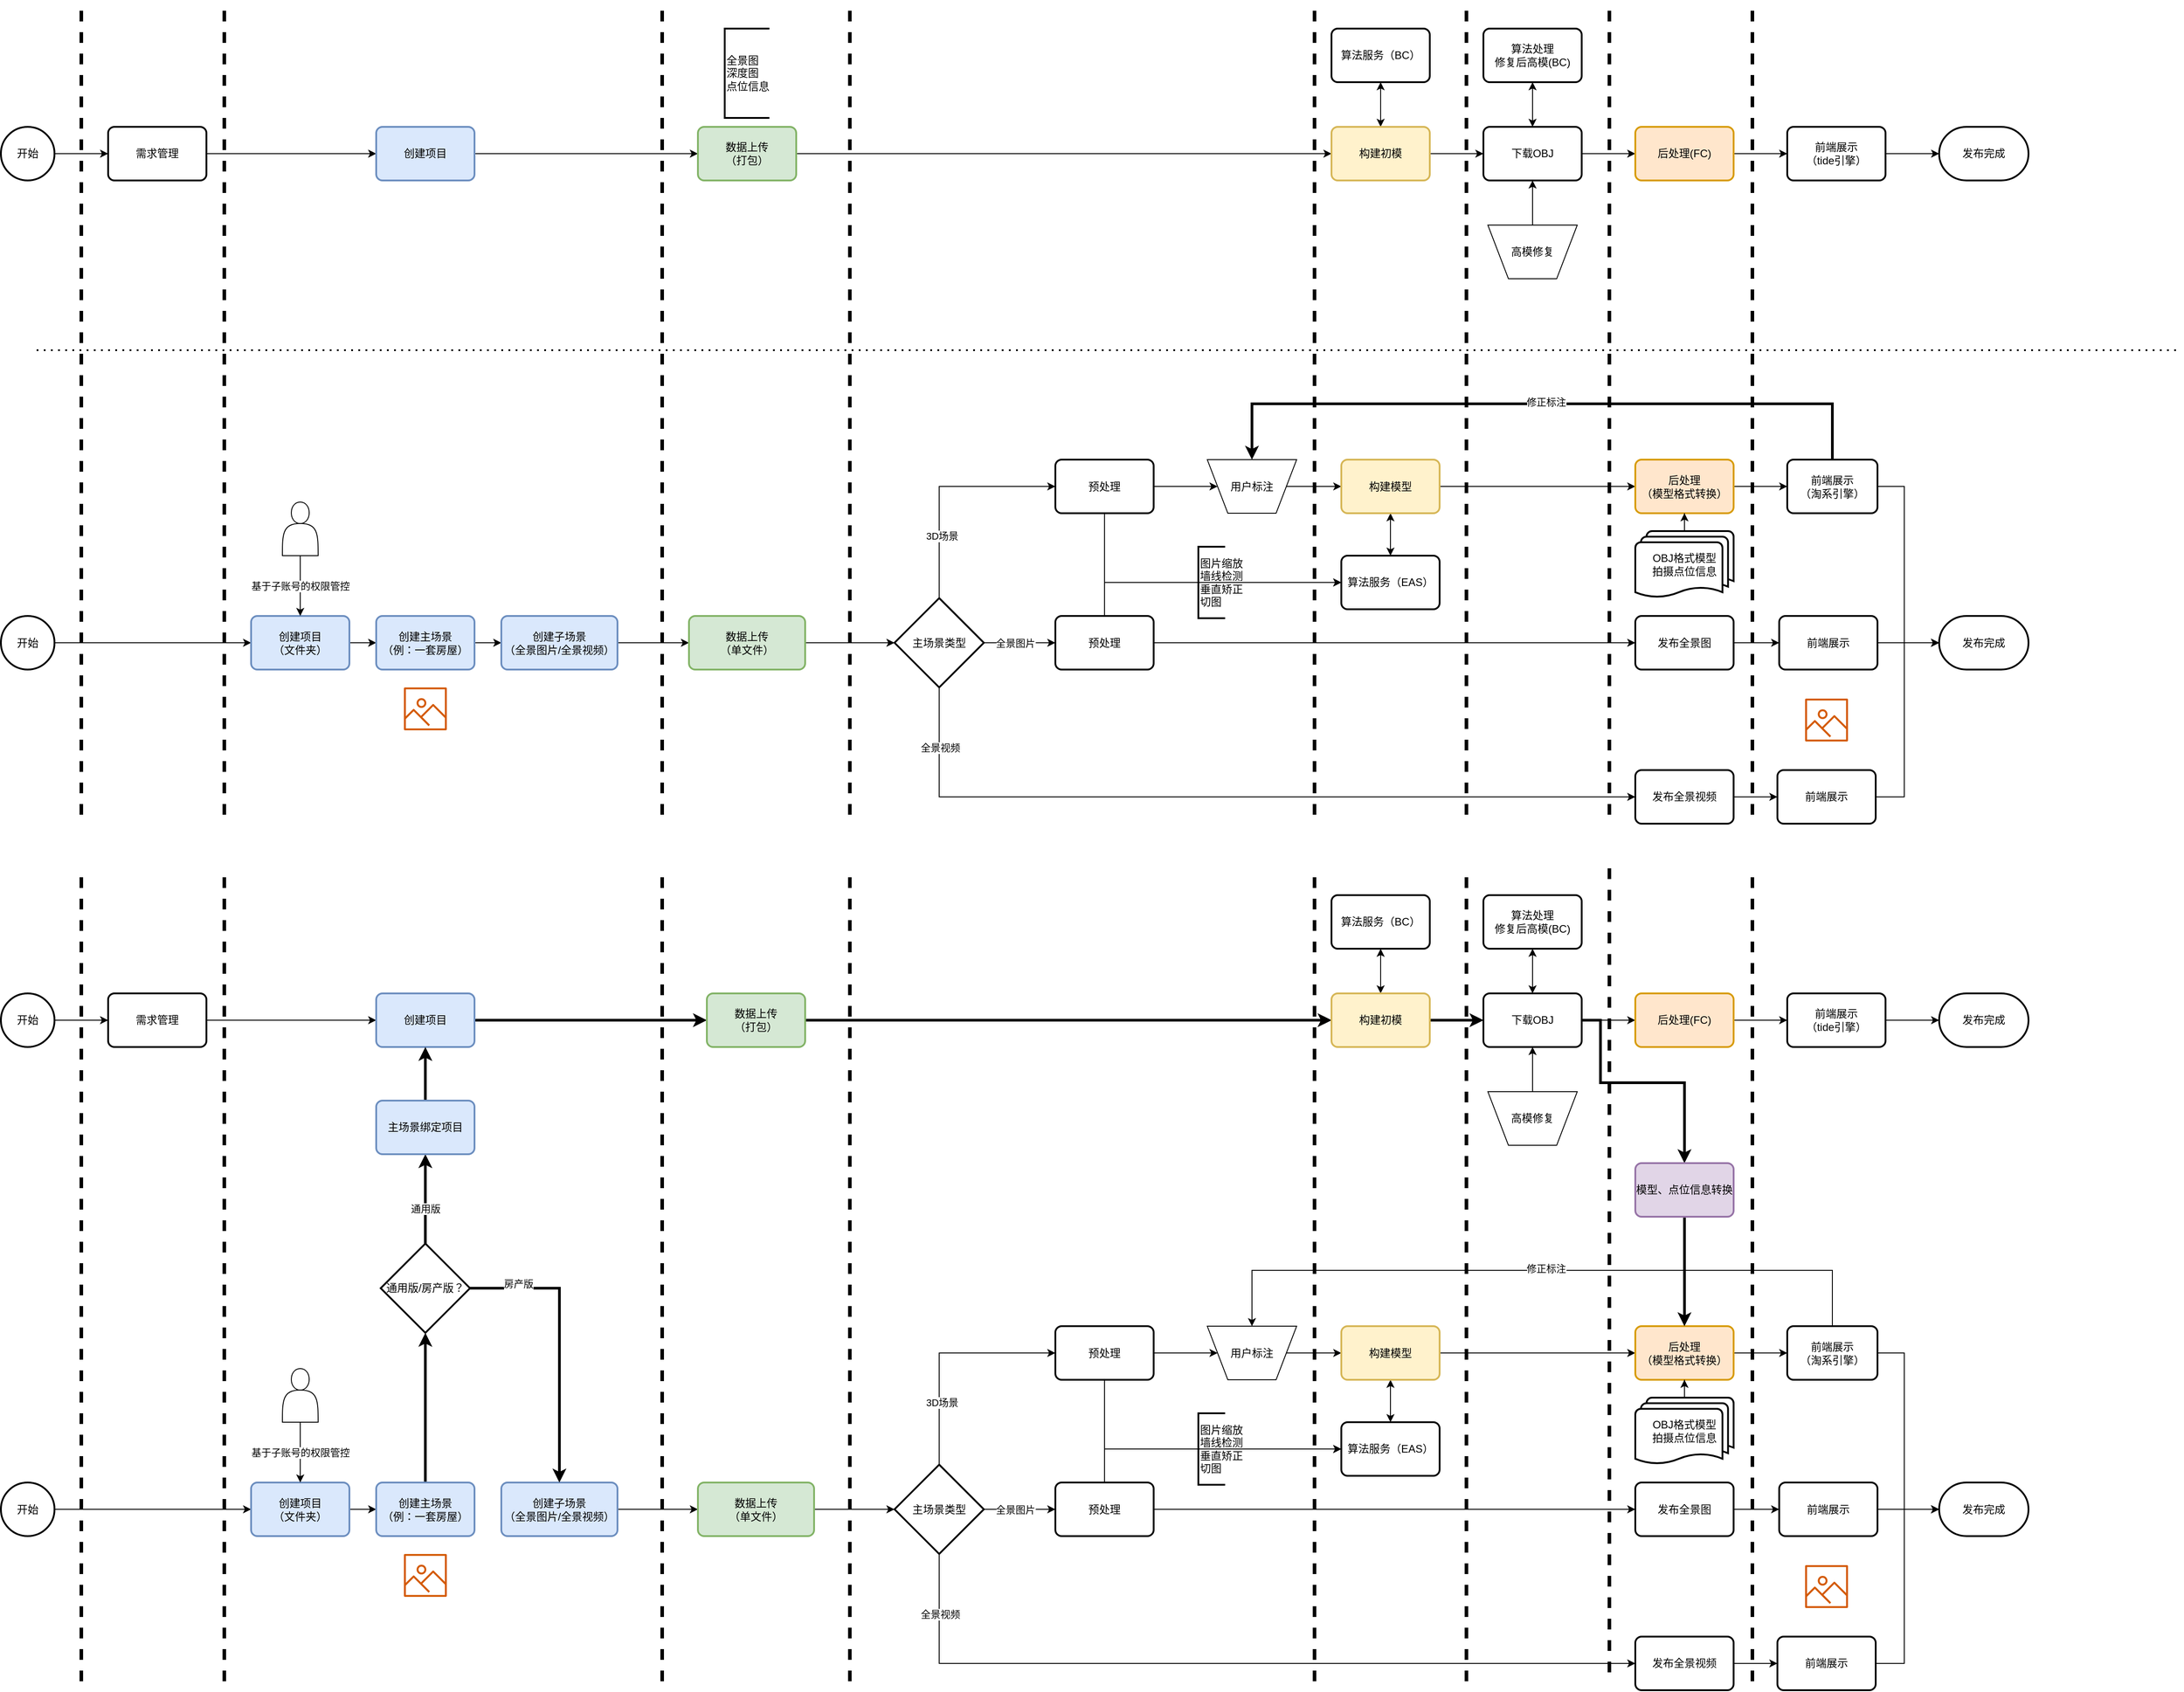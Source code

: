 <mxfile version="16.5.4" type="github">
  <diagram id="Wb4qn38auYq6YkYwxbqw" name="Page-1">
    <mxGraphModel dx="3258" dy="1365" grid="1" gridSize="10" guides="1" tooltips="1" connect="1" arrows="1" fold="1" page="1" pageScale="1" pageWidth="827" pageHeight="1169" math="0" shadow="0">
      <root>
        <mxCell id="0" />
        <mxCell id="1" parent="0" />
        <mxCell id="QFlZebAYQ8ZjHg4JV1y4-32" value="" style="edgeStyle=orthogonalEdgeStyle;rounded=0;orthogonalLoop=1;jettySize=auto;html=1;" edge="1" parent="1" source="QFlZebAYQ8ZjHg4JV1y4-7" target="QFlZebAYQ8ZjHg4JV1y4-8">
          <mxGeometry relative="1" as="geometry" />
        </mxCell>
        <mxCell id="QFlZebAYQ8ZjHg4JV1y4-7" value="开始" style="strokeWidth=2;html=1;shape=mxgraph.flowchart.start_2;whiteSpace=wrap;" vertex="1" parent="1">
          <mxGeometry x="-30" y="260" width="60" height="60" as="geometry" />
        </mxCell>
        <mxCell id="QFlZebAYQ8ZjHg4JV1y4-31" value="" style="edgeStyle=orthogonalEdgeStyle;rounded=0;orthogonalLoop=1;jettySize=auto;html=1;" edge="1" parent="1" source="QFlZebAYQ8ZjHg4JV1y4-8" target="QFlZebAYQ8ZjHg4JV1y4-10">
          <mxGeometry relative="1" as="geometry" />
        </mxCell>
        <mxCell id="QFlZebAYQ8ZjHg4JV1y4-8" value="需求管理" style="rounded=1;whiteSpace=wrap;html=1;absoluteArcSize=1;arcSize=14;strokeWidth=2;" vertex="1" parent="1">
          <mxGeometry x="90" y="260" width="110" height="60" as="geometry" />
        </mxCell>
        <mxCell id="QFlZebAYQ8ZjHg4JV1y4-30" value="" style="edgeStyle=orthogonalEdgeStyle;rounded=0;orthogonalLoop=1;jettySize=auto;html=1;" edge="1" parent="1" source="QFlZebAYQ8ZjHg4JV1y4-10" target="QFlZebAYQ8ZjHg4JV1y4-11">
          <mxGeometry relative="1" as="geometry" />
        </mxCell>
        <mxCell id="QFlZebAYQ8ZjHg4JV1y4-10" value="创建项目" style="rounded=1;whiteSpace=wrap;html=1;absoluteArcSize=1;arcSize=14;strokeWidth=2;fillColor=#dae8fc;strokeColor=#6c8ebf;" vertex="1" parent="1">
          <mxGeometry x="390" y="260" width="110" height="60" as="geometry" />
        </mxCell>
        <mxCell id="QFlZebAYQ8ZjHg4JV1y4-97" style="edgeStyle=orthogonalEdgeStyle;rounded=0;orthogonalLoop=1;jettySize=auto;html=1;exitX=1;exitY=0.5;exitDx=0;exitDy=0;entryX=0;entryY=0.5;entryDx=0;entryDy=0;endArrow=classic;endFill=1;" edge="1" parent="1" source="QFlZebAYQ8ZjHg4JV1y4-11" target="QFlZebAYQ8ZjHg4JV1y4-13">
          <mxGeometry relative="1" as="geometry" />
        </mxCell>
        <mxCell id="QFlZebAYQ8ZjHg4JV1y4-11" value="数据上传&lt;br&gt;（打包）" style="rounded=1;whiteSpace=wrap;html=1;absoluteArcSize=1;arcSize=14;strokeWidth=2;fillColor=#d5e8d4;strokeColor=#82b366;" vertex="1" parent="1">
          <mxGeometry x="750" y="260" width="110" height="60" as="geometry" />
        </mxCell>
        <mxCell id="QFlZebAYQ8ZjHg4JV1y4-26" style="edgeStyle=orthogonalEdgeStyle;rounded=0;orthogonalLoop=1;jettySize=auto;html=1;entryX=0;entryY=0.5;entryDx=0;entryDy=0;" edge="1" parent="1" target="QFlZebAYQ8ZjHg4JV1y4-15">
          <mxGeometry relative="1" as="geometry">
            <mxPoint x="1570" y="290" as="sourcePoint" />
            <Array as="points">
              <mxPoint x="1514" y="290" />
            </Array>
          </mxGeometry>
        </mxCell>
        <mxCell id="QFlZebAYQ8ZjHg4JV1y4-105" value="" style="edgeStyle=orthogonalEdgeStyle;rounded=0;orthogonalLoop=1;jettySize=auto;html=1;endArrow=classic;endFill=1;startArrow=classic;startFill=1;" edge="1" parent="1" source="QFlZebAYQ8ZjHg4JV1y4-13" target="QFlZebAYQ8ZjHg4JV1y4-102">
          <mxGeometry relative="1" as="geometry" />
        </mxCell>
        <mxCell id="QFlZebAYQ8ZjHg4JV1y4-13" value="构建初模" style="rounded=1;whiteSpace=wrap;html=1;absoluteArcSize=1;arcSize=14;strokeWidth=2;fillColor=#fff2cc;strokeColor=#d6b656;" vertex="1" parent="1">
          <mxGeometry x="1459" y="260" width="110" height="60" as="geometry" />
        </mxCell>
        <mxCell id="QFlZebAYQ8ZjHg4JV1y4-28" value="" style="edgeStyle=orthogonalEdgeStyle;rounded=0;orthogonalLoop=1;jettySize=auto;html=1;entryX=0;entryY=0.5;entryDx=0;entryDy=0;" edge="1" parent="1" source="QFlZebAYQ8ZjHg4JV1y4-15" target="QFlZebAYQ8ZjHg4JV1y4-17">
          <mxGeometry relative="1" as="geometry" />
        </mxCell>
        <mxCell id="QFlZebAYQ8ZjHg4JV1y4-110" value="" style="edgeStyle=orthogonalEdgeStyle;rounded=0;orthogonalLoop=1;jettySize=auto;html=1;startArrow=classic;startFill=1;endArrow=classic;endFill=1;" edge="1" parent="1" source="QFlZebAYQ8ZjHg4JV1y4-15" target="QFlZebAYQ8ZjHg4JV1y4-16">
          <mxGeometry relative="1" as="geometry" />
        </mxCell>
        <mxCell id="QFlZebAYQ8ZjHg4JV1y4-15" value="下载OBJ" style="rounded=1;whiteSpace=wrap;html=1;absoluteArcSize=1;arcSize=14;strokeWidth=2;" vertex="1" parent="1">
          <mxGeometry x="1629" y="260" width="110" height="60" as="geometry" />
        </mxCell>
        <mxCell id="QFlZebAYQ8ZjHg4JV1y4-16" value="算法处理&lt;br&gt;修复后高模(BC)" style="rounded=1;whiteSpace=wrap;html=1;absoluteArcSize=1;arcSize=14;strokeWidth=2;" vertex="1" parent="1">
          <mxGeometry x="1629" y="150" width="110" height="60" as="geometry" />
        </mxCell>
        <mxCell id="QFlZebAYQ8ZjHg4JV1y4-20" value="" style="edgeStyle=orthogonalEdgeStyle;rounded=0;orthogonalLoop=1;jettySize=auto;html=1;" edge="1" parent="1" source="QFlZebAYQ8ZjHg4JV1y4-17" target="QFlZebAYQ8ZjHg4JV1y4-19">
          <mxGeometry relative="1" as="geometry" />
        </mxCell>
        <mxCell id="QFlZebAYQ8ZjHg4JV1y4-17" value="后处理(FC)" style="rounded=1;whiteSpace=wrap;html=1;absoluteArcSize=1;arcSize=14;strokeWidth=2;fillColor=#ffe6cc;strokeColor=#d79b00;" vertex="1" parent="1">
          <mxGeometry x="1799" y="260" width="110" height="60" as="geometry" />
        </mxCell>
        <mxCell id="QFlZebAYQ8ZjHg4JV1y4-39" value="" style="edgeStyle=orthogonalEdgeStyle;rounded=0;orthogonalLoop=1;jettySize=auto;html=1;" edge="1" parent="1" source="QFlZebAYQ8ZjHg4JV1y4-19" target="QFlZebAYQ8ZjHg4JV1y4-38">
          <mxGeometry relative="1" as="geometry" />
        </mxCell>
        <mxCell id="QFlZebAYQ8ZjHg4JV1y4-19" value="前端展示&lt;br&gt;（tide引擎）" style="rounded=1;whiteSpace=wrap;html=1;absoluteArcSize=1;arcSize=14;strokeWidth=2;" vertex="1" parent="1">
          <mxGeometry x="1969" y="260" width="110" height="60" as="geometry" />
        </mxCell>
        <mxCell id="QFlZebAYQ8ZjHg4JV1y4-38" value="发布完成" style="strokeWidth=2;html=1;shape=mxgraph.flowchart.terminator;whiteSpace=wrap;" vertex="1" parent="1">
          <mxGeometry x="2139" y="260" width="100" height="60" as="geometry" />
        </mxCell>
        <mxCell id="QFlZebAYQ8ZjHg4JV1y4-45" style="edgeStyle=orthogonalEdgeStyle;rounded=0;orthogonalLoop=1;jettySize=auto;html=1;entryX=0;entryY=0.5;entryDx=0;entryDy=0;" edge="1" parent="1" source="QFlZebAYQ8ZjHg4JV1y4-40" target="QFlZebAYQ8ZjHg4JV1y4-44">
          <mxGeometry relative="1" as="geometry" />
        </mxCell>
        <mxCell id="QFlZebAYQ8ZjHg4JV1y4-40" value="开始" style="strokeWidth=2;html=1;shape=mxgraph.flowchart.start_2;whiteSpace=wrap;" vertex="1" parent="1">
          <mxGeometry x="-30" y="807.5" width="60" height="60" as="geometry" />
        </mxCell>
        <mxCell id="QFlZebAYQ8ZjHg4JV1y4-52" value="" style="edgeStyle=orthogonalEdgeStyle;rounded=0;orthogonalLoop=1;jettySize=auto;html=1;" edge="1" parent="1" source="QFlZebAYQ8ZjHg4JV1y4-44" target="QFlZebAYQ8ZjHg4JV1y4-46">
          <mxGeometry relative="1" as="geometry" />
        </mxCell>
        <mxCell id="QFlZebAYQ8ZjHg4JV1y4-44" value="创建项目&lt;br&gt;（文件夹）" style="rounded=1;whiteSpace=wrap;html=1;absoluteArcSize=1;arcSize=14;strokeWidth=2;fillColor=#dae8fc;strokeColor=#6c8ebf;" vertex="1" parent="1">
          <mxGeometry x="250" y="807.5" width="110" height="60" as="geometry" />
        </mxCell>
        <mxCell id="QFlZebAYQ8ZjHg4JV1y4-80" value="" style="edgeStyle=orthogonalEdgeStyle;rounded=0;orthogonalLoop=1;jettySize=auto;html=1;endArrow=classic;endFill=1;" edge="1" parent="1" source="QFlZebAYQ8ZjHg4JV1y4-46" target="QFlZebAYQ8ZjHg4JV1y4-47">
          <mxGeometry relative="1" as="geometry" />
        </mxCell>
        <UserObject label="创建主场景&lt;br&gt;（例：一套房屋）" id="QFlZebAYQ8ZjHg4JV1y4-46">
          <mxCell style="rounded=1;whiteSpace=wrap;html=1;absoluteArcSize=1;arcSize=14;strokeWidth=2;fillColor=#dae8fc;strokeColor=#6c8ebf;" vertex="1" parent="1">
            <mxGeometry x="390" y="807.5" width="110" height="60" as="geometry" />
          </mxCell>
        </UserObject>
        <mxCell id="QFlZebAYQ8ZjHg4JV1y4-50" value="" style="edgeStyle=orthogonalEdgeStyle;rounded=0;orthogonalLoop=1;jettySize=auto;html=1;entryX=0;entryY=0.5;entryDx=0;entryDy=0;" edge="1" parent="1" source="QFlZebAYQ8ZjHg4JV1y4-47" target="QFlZebAYQ8ZjHg4JV1y4-130">
          <mxGeometry relative="1" as="geometry">
            <mxPoint x="970" y="838" as="targetPoint" />
          </mxGeometry>
        </mxCell>
        <mxCell id="QFlZebAYQ8ZjHg4JV1y4-47" value="创建子场景&lt;br&gt;（全景图片/全景视频）" style="rounded=1;whiteSpace=wrap;html=1;absoluteArcSize=1;arcSize=14;strokeWidth=2;fillColor=#dae8fc;strokeColor=#6c8ebf;" vertex="1" parent="1">
          <mxGeometry x="530" y="807.5" width="130" height="60" as="geometry" />
        </mxCell>
        <mxCell id="QFlZebAYQ8ZjHg4JV1y4-115" value="" style="edgeStyle=orthogonalEdgeStyle;rounded=0;orthogonalLoop=1;jettySize=auto;html=1;startArrow=none;startFill=0;endArrow=classic;endFill=1;" edge="1" parent="1" source="QFlZebAYQ8ZjHg4JV1y4-53" target="QFlZebAYQ8ZjHg4JV1y4-59">
          <mxGeometry relative="1" as="geometry" />
        </mxCell>
        <mxCell id="QFlZebAYQ8ZjHg4JV1y4-118" style="edgeStyle=orthogonalEdgeStyle;rounded=0;orthogonalLoop=1;jettySize=auto;html=1;entryX=0;entryY=0.5;entryDx=0;entryDy=0;startArrow=none;startFill=0;endArrow=classic;endFill=1;exitX=0.5;exitY=1;exitDx=0;exitDy=0;" edge="1" parent="1" source="QFlZebAYQ8ZjHg4JV1y4-53" target="QFlZebAYQ8ZjHg4JV1y4-106">
          <mxGeometry relative="1" as="geometry" />
        </mxCell>
        <mxCell id="QFlZebAYQ8ZjHg4JV1y4-53" value="预处理" style="rounded=1;whiteSpace=wrap;html=1;absoluteArcSize=1;arcSize=14;strokeWidth=2;" vertex="1" parent="1">
          <mxGeometry x="1150" y="632.5" width="110" height="60" as="geometry" />
        </mxCell>
        <mxCell id="QFlZebAYQ8ZjHg4JV1y4-55" value="图片缩放&lt;br&gt;墙线检测&lt;br&gt;垂直矫正&lt;br&gt;切图&lt;br&gt;" style="strokeWidth=2;html=1;shape=mxgraph.flowchart.annotation_1;align=left;pointerEvents=1;" vertex="1" parent="1">
          <mxGeometry x="1310" y="730" width="30" height="80" as="geometry" />
        </mxCell>
        <mxCell id="QFlZebAYQ8ZjHg4JV1y4-63" value="" style="edgeStyle=orthogonalEdgeStyle;rounded=0;orthogonalLoop=1;jettySize=auto;html=1;endArrow=classic;endFill=1;" edge="1" parent="1" source="QFlZebAYQ8ZjHg4JV1y4-59" target="QFlZebAYQ8ZjHg4JV1y4-62">
          <mxGeometry relative="1" as="geometry" />
        </mxCell>
        <mxCell id="QFlZebAYQ8ZjHg4JV1y4-59" value="用户标注" style="verticalLabelPosition=middle;verticalAlign=middle;html=1;shape=trapezoid;perimeter=trapezoidPerimeter;whiteSpace=wrap;size=0.23;arcSize=10;flipV=1;labelPosition=center;align=center;" vertex="1" parent="1">
          <mxGeometry x="1320" y="632.5" width="100" height="60" as="geometry" />
        </mxCell>
        <mxCell id="QFlZebAYQ8ZjHg4JV1y4-68" value="" style="edgeStyle=orthogonalEdgeStyle;rounded=0;orthogonalLoop=1;jettySize=auto;html=1;endArrow=classic;endFill=1;" edge="1" parent="1" source="QFlZebAYQ8ZjHg4JV1y4-62" target="QFlZebAYQ8ZjHg4JV1y4-67">
          <mxGeometry relative="1" as="geometry" />
        </mxCell>
        <mxCell id="QFlZebAYQ8ZjHg4JV1y4-107" value="" style="edgeStyle=orthogonalEdgeStyle;rounded=0;orthogonalLoop=1;jettySize=auto;html=1;startArrow=classic;startFill=1;endArrow=classic;endFill=1;entryX=0.5;entryY=0;entryDx=0;entryDy=0;exitX=0.5;exitY=1;exitDx=0;exitDy=0;" edge="1" parent="1" source="QFlZebAYQ8ZjHg4JV1y4-62" target="QFlZebAYQ8ZjHg4JV1y4-106">
          <mxGeometry relative="1" as="geometry">
            <Array as="points" />
          </mxGeometry>
        </mxCell>
        <mxCell id="QFlZebAYQ8ZjHg4JV1y4-62" value="构建模型" style="rounded=1;whiteSpace=wrap;html=1;absoluteArcSize=1;arcSize=14;strokeWidth=2;fillColor=#fff2cc;strokeColor=#d6b656;" vertex="1" parent="1">
          <mxGeometry x="1470" y="632.5" width="110" height="60" as="geometry" />
        </mxCell>
        <mxCell id="QFlZebAYQ8ZjHg4JV1y4-71" value="" style="edgeStyle=orthogonalEdgeStyle;rounded=0;orthogonalLoop=1;jettySize=auto;html=1;endArrow=classic;endFill=1;" edge="1" parent="1" source="QFlZebAYQ8ZjHg4JV1y4-67" target="QFlZebAYQ8ZjHg4JV1y4-70">
          <mxGeometry relative="1" as="geometry" />
        </mxCell>
        <mxCell id="QFlZebAYQ8ZjHg4JV1y4-67" value="后处理&lt;br&gt;（模型格式转换）" style="rounded=1;whiteSpace=wrap;html=1;absoluteArcSize=1;arcSize=14;strokeWidth=2;fillColor=#ffe6cc;strokeColor=#d79b00;" vertex="1" parent="1">
          <mxGeometry x="1799" y="632.5" width="110" height="60" as="geometry" />
        </mxCell>
        <mxCell id="QFlZebAYQ8ZjHg4JV1y4-69" value="发布完成" style="strokeWidth=2;html=1;shape=mxgraph.flowchart.terminator;whiteSpace=wrap;" vertex="1" parent="1">
          <mxGeometry x="2139" y="807.5" width="100" height="60" as="geometry" />
        </mxCell>
        <mxCell id="QFlZebAYQ8ZjHg4JV1y4-72" value="" style="edgeStyle=orthogonalEdgeStyle;rounded=0;orthogonalLoop=1;jettySize=auto;html=1;endArrow=classic;endFill=1;entryX=0;entryY=0.5;entryDx=0;entryDy=0;entryPerimeter=0;" edge="1" parent="1" source="QFlZebAYQ8ZjHg4JV1y4-70" target="QFlZebAYQ8ZjHg4JV1y4-69">
          <mxGeometry relative="1" as="geometry">
            <Array as="points">
              <mxPoint x="2100" y="663" />
              <mxPoint x="2100" y="838" />
            </Array>
          </mxGeometry>
        </mxCell>
        <mxCell id="QFlZebAYQ8ZjHg4JV1y4-144" style="edgeStyle=orthogonalEdgeStyle;rounded=0;orthogonalLoop=1;jettySize=auto;html=1;exitX=0.5;exitY=0;exitDx=0;exitDy=0;entryX=0.5;entryY=0;entryDx=0;entryDy=0;startArrow=none;startFill=0;endArrow=classic;endFill=1;strokeWidth=3;" edge="1" parent="1" source="QFlZebAYQ8ZjHg4JV1y4-70" target="QFlZebAYQ8ZjHg4JV1y4-59">
          <mxGeometry relative="1" as="geometry">
            <Array as="points">
              <mxPoint x="2020" y="570" />
              <mxPoint x="1370" y="570" />
            </Array>
          </mxGeometry>
        </mxCell>
        <mxCell id="QFlZebAYQ8ZjHg4JV1y4-145" value="修正标注" style="edgeLabel;html=1;align=center;verticalAlign=middle;resizable=0;points=[];" vertex="1" connectable="0" parent="QFlZebAYQ8ZjHg4JV1y4-144">
          <mxGeometry x="-0.01" y="-2" relative="1" as="geometry">
            <mxPoint as="offset" />
          </mxGeometry>
        </mxCell>
        <mxCell id="QFlZebAYQ8ZjHg4JV1y4-70" value="前端展示&lt;br&gt;（淘系引擎）" style="rounded=1;whiteSpace=wrap;html=1;absoluteArcSize=1;arcSize=14;strokeWidth=2;" vertex="1" parent="1">
          <mxGeometry x="1969" y="632.5" width="101" height="60" as="geometry" />
        </mxCell>
        <mxCell id="QFlZebAYQ8ZjHg4JV1y4-83" value="3D场景" style="edgeStyle=orthogonalEdgeStyle;rounded=0;orthogonalLoop=1;jettySize=auto;html=1;exitX=0.5;exitY=0;exitDx=0;exitDy=0;exitPerimeter=0;endArrow=classic;endFill=1;entryX=0;entryY=0.5;entryDx=0;entryDy=0;" edge="1" parent="1" source="QFlZebAYQ8ZjHg4JV1y4-81" target="QFlZebAYQ8ZjHg4JV1y4-53">
          <mxGeometry x="-0.454" y="-3" relative="1" as="geometry">
            <mxPoint x="1140" y="640" as="targetPoint" />
            <Array as="points">
              <mxPoint x="1020" y="663" />
            </Array>
            <mxPoint as="offset" />
          </mxGeometry>
        </mxCell>
        <mxCell id="QFlZebAYQ8ZjHg4JV1y4-88" value="" style="edgeStyle=orthogonalEdgeStyle;rounded=0;orthogonalLoop=1;jettySize=auto;html=1;endArrow=classic;endFill=1;exitX=1;exitY=0.5;exitDx=0;exitDy=0;exitPerimeter=0;entryX=0;entryY=0.5;entryDx=0;entryDy=0;" edge="1" parent="1" source="QFlZebAYQ8ZjHg4JV1y4-81" target="QFlZebAYQ8ZjHg4JV1y4-116">
          <mxGeometry relative="1" as="geometry">
            <mxPoint x="1020" y="910" as="targetPoint" />
            <Array as="points">
              <mxPoint x="1135" y="838" />
              <mxPoint x="1135" y="838" />
            </Array>
          </mxGeometry>
        </mxCell>
        <mxCell id="QFlZebAYQ8ZjHg4JV1y4-92" value="全景图片" style="edgeLabel;html=1;align=center;verticalAlign=middle;resizable=0;points=[];" vertex="1" connectable="0" parent="QFlZebAYQ8ZjHg4JV1y4-88">
          <mxGeometry x="-0.126" relative="1" as="geometry">
            <mxPoint as="offset" />
          </mxGeometry>
        </mxCell>
        <mxCell id="QFlZebAYQ8ZjHg4JV1y4-122" style="edgeStyle=orthogonalEdgeStyle;rounded=0;orthogonalLoop=1;jettySize=auto;html=1;exitX=0.5;exitY=1;exitDx=0;exitDy=0;exitPerimeter=0;entryX=0;entryY=0.5;entryDx=0;entryDy=0;startArrow=none;startFill=0;endArrow=classic;endFill=1;" edge="1" parent="1" source="QFlZebAYQ8ZjHg4JV1y4-81" target="QFlZebAYQ8ZjHg4JV1y4-121">
          <mxGeometry relative="1" as="geometry" />
        </mxCell>
        <mxCell id="QFlZebAYQ8ZjHg4JV1y4-141" value="全景视频" style="edgeLabel;html=1;align=center;verticalAlign=middle;resizable=0;points=[];" vertex="1" connectable="0" parent="QFlZebAYQ8ZjHg4JV1y4-122">
          <mxGeometry x="-0.85" y="1" relative="1" as="geometry">
            <mxPoint as="offset" />
          </mxGeometry>
        </mxCell>
        <mxCell id="QFlZebAYQ8ZjHg4JV1y4-81" value="主场景类型" style="strokeWidth=2;html=1;shape=mxgraph.flowchart.decision;whiteSpace=wrap;" vertex="1" parent="1">
          <mxGeometry x="970" y="787.5" width="100" height="100" as="geometry" />
        </mxCell>
        <mxCell id="QFlZebAYQ8ZjHg4JV1y4-98" value="" style="edgeStyle=orthogonalEdgeStyle;rounded=0;orthogonalLoop=1;jettySize=auto;html=1;endArrow=classic;endFill=1;" edge="1" parent="1" source="QFlZebAYQ8ZjHg4JV1y4-85" target="QFlZebAYQ8ZjHg4JV1y4-67">
          <mxGeometry relative="1" as="geometry" />
        </mxCell>
        <mxCell id="QFlZebAYQ8ZjHg4JV1y4-85" value="OBJ格式模型&lt;br&gt;拍摄点位信息" style="strokeWidth=2;html=1;shape=mxgraph.flowchart.multi-document;whiteSpace=wrap;" vertex="1" parent="1">
          <mxGeometry x="1799" y="712.5" width="110" height="75" as="geometry" />
        </mxCell>
        <mxCell id="QFlZebAYQ8ZjHg4JV1y4-99" value="" style="edgeStyle=orthogonalEdgeStyle;rounded=0;orthogonalLoop=1;jettySize=auto;html=1;endArrow=classic;endFill=1;" edge="1" parent="1" source="QFlZebAYQ8ZjHg4JV1y4-86" target="QFlZebAYQ8ZjHg4JV1y4-93">
          <mxGeometry relative="1" as="geometry" />
        </mxCell>
        <mxCell id="QFlZebAYQ8ZjHg4JV1y4-86" value="发布全景图" style="rounded=1;whiteSpace=wrap;html=1;absoluteArcSize=1;arcSize=14;strokeWidth=2;" vertex="1" parent="1">
          <mxGeometry x="1799" y="807.5" width="110" height="60" as="geometry" />
        </mxCell>
        <mxCell id="QFlZebAYQ8ZjHg4JV1y4-94" style="edgeStyle=orthogonalEdgeStyle;rounded=0;orthogonalLoop=1;jettySize=auto;html=1;exitX=1;exitY=0.5;exitDx=0;exitDy=0;endArrow=classic;endFill=1;entryX=0;entryY=0.5;entryDx=0;entryDy=0;entryPerimeter=0;" edge="1" parent="1" source="QFlZebAYQ8ZjHg4JV1y4-93" target="QFlZebAYQ8ZjHg4JV1y4-69">
          <mxGeometry relative="1" as="geometry">
            <mxPoint x="2130" y="757.5" as="targetPoint" />
            <Array as="points">
              <mxPoint x="2120" y="838" />
              <mxPoint x="2120" y="838" />
            </Array>
          </mxGeometry>
        </mxCell>
        <mxCell id="QFlZebAYQ8ZjHg4JV1y4-93" value="前端展示" style="rounded=1;whiteSpace=wrap;html=1;absoluteArcSize=1;arcSize=14;strokeWidth=2;" vertex="1" parent="1">
          <mxGeometry x="1960" y="807.5" width="110" height="60" as="geometry" />
        </mxCell>
        <mxCell id="QFlZebAYQ8ZjHg4JV1y4-100" value="" style="endArrow=none;dashed=1;html=1;dashPattern=1 3;strokeWidth=2;rounded=0;fontStyle=1" edge="1" parent="1">
          <mxGeometry width="50" height="50" relative="1" as="geometry">
            <mxPoint x="10" y="510" as="sourcePoint" />
            <mxPoint x="2410" y="510" as="targetPoint" />
          </mxGeometry>
        </mxCell>
        <mxCell id="QFlZebAYQ8ZjHg4JV1y4-102" value="算法服务（BC）" style="rounded=1;whiteSpace=wrap;html=1;absoluteArcSize=1;arcSize=14;strokeWidth=2;" vertex="1" parent="1">
          <mxGeometry x="1459" y="150" width="110" height="60" as="geometry" />
        </mxCell>
        <mxCell id="QFlZebAYQ8ZjHg4JV1y4-106" value="算法服务（EAS）" style="rounded=1;whiteSpace=wrap;html=1;absoluteArcSize=1;arcSize=14;strokeWidth=2;" vertex="1" parent="1">
          <mxGeometry x="1470" y="740" width="110" height="60" as="geometry" />
        </mxCell>
        <mxCell id="QFlZebAYQ8ZjHg4JV1y4-111" value="" style="edgeStyle=orthogonalEdgeStyle;rounded=0;orthogonalLoop=1;jettySize=auto;html=1;startArrow=none;startFill=0;endArrow=classic;endFill=1;" edge="1" parent="1" source="QFlZebAYQ8ZjHg4JV1y4-109" target="QFlZebAYQ8ZjHg4JV1y4-15">
          <mxGeometry relative="1" as="geometry" />
        </mxCell>
        <mxCell id="QFlZebAYQ8ZjHg4JV1y4-109" value="&lt;span&gt;高模修复&lt;/span&gt;" style="verticalLabelPosition=middle;verticalAlign=middle;html=1;shape=trapezoid;perimeter=trapezoidPerimeter;whiteSpace=wrap;size=0.23;arcSize=10;flipV=1;labelPosition=center;align=center;" vertex="1" parent="1">
          <mxGeometry x="1634" y="370" width="100" height="60" as="geometry" />
        </mxCell>
        <mxCell id="QFlZebAYQ8ZjHg4JV1y4-117" value="" style="edgeStyle=orthogonalEdgeStyle;rounded=0;orthogonalLoop=1;jettySize=auto;html=1;startArrow=none;startFill=0;endArrow=classic;endFill=1;" edge="1" parent="1" source="QFlZebAYQ8ZjHg4JV1y4-116" target="QFlZebAYQ8ZjHg4JV1y4-86">
          <mxGeometry relative="1" as="geometry" />
        </mxCell>
        <mxCell id="QFlZebAYQ8ZjHg4JV1y4-119" style="edgeStyle=orthogonalEdgeStyle;rounded=0;orthogonalLoop=1;jettySize=auto;html=1;exitX=0.5;exitY=0;exitDx=0;exitDy=0;startArrow=none;startFill=0;endArrow=classic;endFill=1;entryX=0;entryY=0.5;entryDx=0;entryDy=0;" edge="1" parent="1" source="QFlZebAYQ8ZjHg4JV1y4-116" target="QFlZebAYQ8ZjHg4JV1y4-106">
          <mxGeometry relative="1" as="geometry">
            <mxPoint x="1310" y="750" as="targetPoint" />
            <Array as="points">
              <mxPoint x="1205" y="770" />
            </Array>
          </mxGeometry>
        </mxCell>
        <mxCell id="QFlZebAYQ8ZjHg4JV1y4-116" value="预处理" style="rounded=1;whiteSpace=wrap;html=1;absoluteArcSize=1;arcSize=14;strokeWidth=2;" vertex="1" parent="1">
          <mxGeometry x="1150" y="807.5" width="110" height="60" as="geometry" />
        </mxCell>
        <mxCell id="QFlZebAYQ8ZjHg4JV1y4-125" value="" style="edgeStyle=orthogonalEdgeStyle;rounded=0;orthogonalLoop=1;jettySize=auto;html=1;startArrow=none;startFill=0;endArrow=classic;endFill=1;" edge="1" parent="1" source="QFlZebAYQ8ZjHg4JV1y4-121" target="QFlZebAYQ8ZjHg4JV1y4-123">
          <mxGeometry relative="1" as="geometry" />
        </mxCell>
        <mxCell id="QFlZebAYQ8ZjHg4JV1y4-121" value="发布全景视频" style="rounded=1;whiteSpace=wrap;html=1;absoluteArcSize=1;arcSize=14;strokeWidth=2;" vertex="1" parent="1">
          <mxGeometry x="1799" y="980" width="110" height="60" as="geometry" />
        </mxCell>
        <mxCell id="QFlZebAYQ8ZjHg4JV1y4-126" style="edgeStyle=orthogonalEdgeStyle;rounded=0;orthogonalLoop=1;jettySize=auto;html=1;entryX=0;entryY=0.5;entryDx=0;entryDy=0;entryPerimeter=0;startArrow=none;startFill=0;endArrow=classic;endFill=1;" edge="1" parent="1" source="QFlZebAYQ8ZjHg4JV1y4-123" target="QFlZebAYQ8ZjHg4JV1y4-69">
          <mxGeometry relative="1" as="geometry">
            <Array as="points">
              <mxPoint x="2100" y="1010" />
              <mxPoint x="2100" y="838" />
            </Array>
          </mxGeometry>
        </mxCell>
        <UserObject label="前端展示" id="QFlZebAYQ8ZjHg4JV1y4-123">
          <mxCell style="rounded=1;whiteSpace=wrap;html=1;absoluteArcSize=1;arcSize=14;strokeWidth=2;" vertex="1" parent="1">
            <mxGeometry x="1958" y="980" width="110" height="60" as="geometry" />
          </mxCell>
        </UserObject>
        <UserObject label="" link="https://lyj-public.oss-cn-hangzhou.aliyuncs.com/static/image/project.jpg" id="QFlZebAYQ8ZjHg4JV1y4-128">
          <mxCell style="sketch=0;outlineConnect=0;fontColor=#232F3E;gradientColor=none;fillColor=#D45B07;strokeColor=none;dashed=0;verticalLabelPosition=bottom;verticalAlign=top;align=center;html=1;fontSize=12;fontStyle=0;aspect=fixed;pointerEvents=1;shape=mxgraph.aws4.container_registry_image;" vertex="1" parent="1">
            <mxGeometry x="421" y="887.5" width="48" height="48" as="geometry" />
          </mxCell>
        </UserObject>
        <UserObject label="" link="http://preview-lyj.aliyuncs.com/preview/1d0d935a4d344fb2b2f19fdd65fdc8f3?Lang=zh-CN" id="QFlZebAYQ8ZjHg4JV1y4-129">
          <mxCell style="sketch=0;outlineConnect=0;fontColor=#232F3E;gradientColor=none;fillColor=#D45B07;strokeColor=none;dashed=0;verticalLabelPosition=bottom;verticalAlign=top;align=center;html=1;fontSize=12;fontStyle=0;aspect=fixed;pointerEvents=1;shape=mxgraph.aws4.container_registry_image;" vertex="1" parent="1">
            <mxGeometry x="1989" y="900" width="48" height="48" as="geometry" />
          </mxCell>
        </UserObject>
        <mxCell id="QFlZebAYQ8ZjHg4JV1y4-131" value="" style="edgeStyle=orthogonalEdgeStyle;rounded=0;orthogonalLoop=1;jettySize=auto;html=1;startArrow=none;startFill=0;endArrow=classic;endFill=1;" edge="1" parent="1" source="QFlZebAYQ8ZjHg4JV1y4-130" target="QFlZebAYQ8ZjHg4JV1y4-81">
          <mxGeometry relative="1" as="geometry" />
        </mxCell>
        <mxCell id="QFlZebAYQ8ZjHg4JV1y4-130" value="数据上传&lt;br&gt;（单文件）" style="rounded=1;whiteSpace=wrap;html=1;absoluteArcSize=1;arcSize=14;strokeWidth=2;fillColor=#d5e8d4;strokeColor=#82b366;" vertex="1" parent="1">
          <mxGeometry x="740" y="807.5" width="130" height="60" as="geometry" />
        </mxCell>
        <mxCell id="QFlZebAYQ8ZjHg4JV1y4-133" value="" style="endArrow=none;html=1;rounded=0;dashed=1;strokeWidth=4;" edge="1" parent="1">
          <mxGeometry width="50" height="50" relative="1" as="geometry">
            <mxPoint x="220" y="1030" as="sourcePoint" />
            <mxPoint x="220" y="120" as="targetPoint" />
          </mxGeometry>
        </mxCell>
        <mxCell id="QFlZebAYQ8ZjHg4JV1y4-134" value="" style="endArrow=none;html=1;rounded=0;dashed=1;strokeWidth=4;" edge="1" parent="1">
          <mxGeometry width="50" height="50" relative="1" as="geometry">
            <mxPoint x="710" y="1030" as="sourcePoint" />
            <mxPoint x="710.0" y="120" as="targetPoint" />
          </mxGeometry>
        </mxCell>
        <mxCell id="QFlZebAYQ8ZjHg4JV1y4-135" value="" style="endArrow=none;html=1;rounded=0;dashed=1;strokeWidth=4;" edge="1" parent="1">
          <mxGeometry width="50" height="50" relative="1" as="geometry">
            <mxPoint x="60" y="1030" as="sourcePoint" />
            <mxPoint x="60" y="120" as="targetPoint" />
          </mxGeometry>
        </mxCell>
        <mxCell id="QFlZebAYQ8ZjHg4JV1y4-136" value="" style="endArrow=none;html=1;rounded=0;dashed=1;strokeWidth=4;" edge="1" parent="1">
          <mxGeometry width="50" height="50" relative="1" as="geometry">
            <mxPoint x="920" y="1030" as="sourcePoint" />
            <mxPoint x="920" y="120" as="targetPoint" />
          </mxGeometry>
        </mxCell>
        <mxCell id="QFlZebAYQ8ZjHg4JV1y4-137" value="" style="endArrow=none;html=1;rounded=0;dashed=1;strokeWidth=4;" edge="1" parent="1">
          <mxGeometry width="50" height="50" relative="1" as="geometry">
            <mxPoint x="1610" y="1030" as="sourcePoint" />
            <mxPoint x="1610" y="120" as="targetPoint" />
          </mxGeometry>
        </mxCell>
        <mxCell id="QFlZebAYQ8ZjHg4JV1y4-138" value="" style="endArrow=none;html=1;rounded=0;dashed=1;strokeWidth=4;fontStyle=1" edge="1" parent="1">
          <mxGeometry width="50" height="50" relative="1" as="geometry">
            <mxPoint x="1440" y="1030" as="sourcePoint" />
            <mxPoint x="1440" y="120" as="targetPoint" />
          </mxGeometry>
        </mxCell>
        <mxCell id="QFlZebAYQ8ZjHg4JV1y4-139" value="" style="endArrow=none;html=1;rounded=0;dashed=1;strokeWidth=4;fontStyle=1" edge="1" parent="1">
          <mxGeometry width="50" height="50" relative="1" as="geometry">
            <mxPoint x="1770" y="1030" as="sourcePoint" />
            <mxPoint x="1770" y="120" as="targetPoint" />
          </mxGeometry>
        </mxCell>
        <mxCell id="QFlZebAYQ8ZjHg4JV1y4-140" value="" style="endArrow=none;html=1;rounded=0;dashed=1;strokeWidth=4;" edge="1" parent="1">
          <mxGeometry width="50" height="50" relative="1" as="geometry">
            <mxPoint x="1930" y="1030" as="sourcePoint" />
            <mxPoint x="1930" y="120" as="targetPoint" />
          </mxGeometry>
        </mxCell>
        <mxCell id="QFlZebAYQ8ZjHg4JV1y4-143" value="基于子账号的权限管控" style="edgeStyle=orthogonalEdgeStyle;rounded=0;orthogonalLoop=1;jettySize=auto;html=1;startArrow=none;startFill=0;endArrow=classic;endFill=1;strokeWidth=1;" edge="1" parent="1" source="QFlZebAYQ8ZjHg4JV1y4-142" target="QFlZebAYQ8ZjHg4JV1y4-44">
          <mxGeometry relative="1" as="geometry" />
        </mxCell>
        <mxCell id="QFlZebAYQ8ZjHg4JV1y4-142" value="" style="shape=actor;whiteSpace=wrap;html=1;" vertex="1" parent="1">
          <mxGeometry x="285" y="680" width="40" height="60" as="geometry" />
        </mxCell>
        <mxCell id="QFlZebAYQ8ZjHg4JV1y4-146" value="" style="edgeStyle=orthogonalEdgeStyle;rounded=0;orthogonalLoop=1;jettySize=auto;html=1;" edge="1" parent="1" source="QFlZebAYQ8ZjHg4JV1y4-147" target="QFlZebAYQ8ZjHg4JV1y4-149">
          <mxGeometry relative="1" as="geometry" />
        </mxCell>
        <mxCell id="QFlZebAYQ8ZjHg4JV1y4-147" value="开始" style="strokeWidth=2;html=1;shape=mxgraph.flowchart.start_2;whiteSpace=wrap;" vertex="1" parent="1">
          <mxGeometry x="-30" y="1230" width="60" height="60" as="geometry" />
        </mxCell>
        <mxCell id="QFlZebAYQ8ZjHg4JV1y4-148" value="" style="edgeStyle=orthogonalEdgeStyle;rounded=0;orthogonalLoop=1;jettySize=auto;html=1;" edge="1" parent="1" source="QFlZebAYQ8ZjHg4JV1y4-149" target="QFlZebAYQ8ZjHg4JV1y4-151">
          <mxGeometry relative="1" as="geometry" />
        </mxCell>
        <mxCell id="QFlZebAYQ8ZjHg4JV1y4-149" value="需求管理" style="rounded=1;whiteSpace=wrap;html=1;absoluteArcSize=1;arcSize=14;strokeWidth=2;" vertex="1" parent="1">
          <mxGeometry x="90" y="1230" width="110" height="60" as="geometry" />
        </mxCell>
        <mxCell id="QFlZebAYQ8ZjHg4JV1y4-150" value="" style="edgeStyle=orthogonalEdgeStyle;rounded=0;orthogonalLoop=1;jettySize=auto;html=1;strokeWidth=3;" edge="1" parent="1" source="QFlZebAYQ8ZjHg4JV1y4-151" target="QFlZebAYQ8ZjHg4JV1y4-153">
          <mxGeometry relative="1" as="geometry" />
        </mxCell>
        <mxCell id="QFlZebAYQ8ZjHg4JV1y4-151" value="创建项目" style="rounded=1;whiteSpace=wrap;html=1;absoluteArcSize=1;arcSize=14;strokeWidth=2;fillColor=#dae8fc;strokeColor=#6c8ebf;" vertex="1" parent="1">
          <mxGeometry x="390" y="1230" width="110" height="60" as="geometry" />
        </mxCell>
        <mxCell id="QFlZebAYQ8ZjHg4JV1y4-152" style="edgeStyle=orthogonalEdgeStyle;rounded=0;orthogonalLoop=1;jettySize=auto;html=1;exitX=1;exitY=0.5;exitDx=0;exitDy=0;entryX=0;entryY=0.5;entryDx=0;entryDy=0;endArrow=classic;endFill=1;" edge="1" parent="1" source="QFlZebAYQ8ZjHg4JV1y4-153" target="QFlZebAYQ8ZjHg4JV1y4-156">
          <mxGeometry relative="1" as="geometry" />
        </mxCell>
        <mxCell id="QFlZebAYQ8ZjHg4JV1y4-238" style="edgeStyle=orthogonalEdgeStyle;rounded=0;orthogonalLoop=1;jettySize=auto;html=1;exitX=1;exitY=0.5;exitDx=0;exitDy=0;entryX=0;entryY=0.5;entryDx=0;entryDy=0;startArrow=none;startFill=0;endArrow=classic;endFill=1;strokeWidth=3;" edge="1" parent="1" source="QFlZebAYQ8ZjHg4JV1y4-153" target="QFlZebAYQ8ZjHg4JV1y4-156">
          <mxGeometry relative="1" as="geometry" />
        </mxCell>
        <mxCell id="QFlZebAYQ8ZjHg4JV1y4-153" value="数据上传&lt;br&gt;（打包）" style="rounded=1;whiteSpace=wrap;html=1;absoluteArcSize=1;arcSize=14;strokeWidth=2;fillColor=#d5e8d4;strokeColor=#82b366;" vertex="1" parent="1">
          <mxGeometry x="760" y="1230" width="110" height="60" as="geometry" />
        </mxCell>
        <mxCell id="QFlZebAYQ8ZjHg4JV1y4-154" style="edgeStyle=orthogonalEdgeStyle;rounded=0;orthogonalLoop=1;jettySize=auto;html=1;entryX=0;entryY=0.5;entryDx=0;entryDy=0;" edge="1" parent="1" target="QFlZebAYQ8ZjHg4JV1y4-159">
          <mxGeometry relative="1" as="geometry">
            <mxPoint x="1570" y="1260" as="sourcePoint" />
            <Array as="points">
              <mxPoint x="1514" y="1260" />
            </Array>
          </mxGeometry>
        </mxCell>
        <mxCell id="QFlZebAYQ8ZjHg4JV1y4-155" value="" style="edgeStyle=orthogonalEdgeStyle;rounded=0;orthogonalLoop=1;jettySize=auto;html=1;endArrow=classic;endFill=1;startArrow=classic;startFill=1;" edge="1" parent="1" source="QFlZebAYQ8ZjHg4JV1y4-156" target="QFlZebAYQ8ZjHg4JV1y4-202">
          <mxGeometry relative="1" as="geometry" />
        </mxCell>
        <mxCell id="QFlZebAYQ8ZjHg4JV1y4-239" style="edgeStyle=orthogonalEdgeStyle;rounded=0;orthogonalLoop=1;jettySize=auto;html=1;exitX=1;exitY=0.5;exitDx=0;exitDy=0;entryX=0;entryY=0.5;entryDx=0;entryDy=0;startArrow=none;startFill=0;endArrow=classic;endFill=1;strokeWidth=3;" edge="1" parent="1" source="QFlZebAYQ8ZjHg4JV1y4-156" target="QFlZebAYQ8ZjHg4JV1y4-159">
          <mxGeometry relative="1" as="geometry" />
        </mxCell>
        <mxCell id="QFlZebAYQ8ZjHg4JV1y4-156" value="构建初模" style="rounded=1;whiteSpace=wrap;html=1;absoluteArcSize=1;arcSize=14;strokeWidth=2;fillColor=#fff2cc;strokeColor=#d6b656;" vertex="1" parent="1">
          <mxGeometry x="1459" y="1230" width="110" height="60" as="geometry" />
        </mxCell>
        <mxCell id="QFlZebAYQ8ZjHg4JV1y4-157" value="" style="edgeStyle=orthogonalEdgeStyle;rounded=0;orthogonalLoop=1;jettySize=auto;html=1;entryX=0;entryY=0.5;entryDx=0;entryDy=0;" edge="1" parent="1" source="QFlZebAYQ8ZjHg4JV1y4-159" target="QFlZebAYQ8ZjHg4JV1y4-162">
          <mxGeometry relative="1" as="geometry" />
        </mxCell>
        <mxCell id="QFlZebAYQ8ZjHg4JV1y4-158" value="" style="edgeStyle=orthogonalEdgeStyle;rounded=0;orthogonalLoop=1;jettySize=auto;html=1;startArrow=classic;startFill=1;endArrow=classic;endFill=1;" edge="1" parent="1" source="QFlZebAYQ8ZjHg4JV1y4-159" target="QFlZebAYQ8ZjHg4JV1y4-160">
          <mxGeometry relative="1" as="geometry" />
        </mxCell>
        <mxCell id="QFlZebAYQ8ZjHg4JV1y4-242" style="edgeStyle=orthogonalEdgeStyle;rounded=0;orthogonalLoop=1;jettySize=auto;html=1;exitX=1;exitY=0.5;exitDx=0;exitDy=0;startArrow=none;startFill=0;endArrow=classic;endFill=1;strokeWidth=3;" edge="1" parent="1" source="QFlZebAYQ8ZjHg4JV1y4-159" target="QFlZebAYQ8ZjHg4JV1y4-241">
          <mxGeometry relative="1" as="geometry">
            <Array as="points">
              <mxPoint x="1760" y="1260" />
              <mxPoint x="1760" y="1330" />
              <mxPoint x="1854" y="1330" />
            </Array>
          </mxGeometry>
        </mxCell>
        <mxCell id="QFlZebAYQ8ZjHg4JV1y4-159" value="下载OBJ" style="rounded=1;whiteSpace=wrap;html=1;absoluteArcSize=1;arcSize=14;strokeWidth=2;" vertex="1" parent="1">
          <mxGeometry x="1629" y="1230" width="110" height="60" as="geometry" />
        </mxCell>
        <mxCell id="QFlZebAYQ8ZjHg4JV1y4-160" value="算法处理&lt;br&gt;修复后高模(BC)" style="rounded=1;whiteSpace=wrap;html=1;absoluteArcSize=1;arcSize=14;strokeWidth=2;" vertex="1" parent="1">
          <mxGeometry x="1629" y="1120" width="110" height="60" as="geometry" />
        </mxCell>
        <mxCell id="QFlZebAYQ8ZjHg4JV1y4-161" value="" style="edgeStyle=orthogonalEdgeStyle;rounded=0;orthogonalLoop=1;jettySize=auto;html=1;" edge="1" parent="1" source="QFlZebAYQ8ZjHg4JV1y4-162" target="QFlZebAYQ8ZjHg4JV1y4-164">
          <mxGeometry relative="1" as="geometry" />
        </mxCell>
        <mxCell id="QFlZebAYQ8ZjHg4JV1y4-162" value="后处理(FC)" style="rounded=1;whiteSpace=wrap;html=1;absoluteArcSize=1;arcSize=14;strokeWidth=2;fillColor=#ffe6cc;strokeColor=#d79b00;" vertex="1" parent="1">
          <mxGeometry x="1799" y="1230" width="110" height="60" as="geometry" />
        </mxCell>
        <mxCell id="QFlZebAYQ8ZjHg4JV1y4-163" value="" style="edgeStyle=orthogonalEdgeStyle;rounded=0;orthogonalLoop=1;jettySize=auto;html=1;" edge="1" parent="1" source="QFlZebAYQ8ZjHg4JV1y4-164" target="QFlZebAYQ8ZjHg4JV1y4-165">
          <mxGeometry relative="1" as="geometry" />
        </mxCell>
        <mxCell id="QFlZebAYQ8ZjHg4JV1y4-164" value="前端展示&lt;br&gt;（tide引擎）" style="rounded=1;whiteSpace=wrap;html=1;absoluteArcSize=1;arcSize=14;strokeWidth=2;" vertex="1" parent="1">
          <mxGeometry x="1969" y="1230" width="110" height="60" as="geometry" />
        </mxCell>
        <mxCell id="QFlZebAYQ8ZjHg4JV1y4-165" value="发布完成" style="strokeWidth=2;html=1;shape=mxgraph.flowchart.terminator;whiteSpace=wrap;" vertex="1" parent="1">
          <mxGeometry x="2139" y="1230" width="100" height="60" as="geometry" />
        </mxCell>
        <mxCell id="QFlZebAYQ8ZjHg4JV1y4-166" style="edgeStyle=orthogonalEdgeStyle;rounded=0;orthogonalLoop=1;jettySize=auto;html=1;entryX=0;entryY=0.5;entryDx=0;entryDy=0;" edge="1" parent="1" source="QFlZebAYQ8ZjHg4JV1y4-167" target="QFlZebAYQ8ZjHg4JV1y4-169">
          <mxGeometry relative="1" as="geometry" />
        </mxCell>
        <mxCell id="QFlZebAYQ8ZjHg4JV1y4-167" value="开始" style="strokeWidth=2;html=1;shape=mxgraph.flowchart.start_2;whiteSpace=wrap;" vertex="1" parent="1">
          <mxGeometry x="-30" y="1777.5" width="60" height="60" as="geometry" />
        </mxCell>
        <mxCell id="QFlZebAYQ8ZjHg4JV1y4-168" value="" style="edgeStyle=orthogonalEdgeStyle;rounded=0;orthogonalLoop=1;jettySize=auto;html=1;" edge="1" parent="1" source="QFlZebAYQ8ZjHg4JV1y4-169" target="QFlZebAYQ8ZjHg4JV1y4-171">
          <mxGeometry relative="1" as="geometry" />
        </mxCell>
        <mxCell id="QFlZebAYQ8ZjHg4JV1y4-169" value="创建项目&lt;br&gt;（文件夹）" style="rounded=1;whiteSpace=wrap;html=1;absoluteArcSize=1;arcSize=14;strokeWidth=2;fillColor=#dae8fc;strokeColor=#6c8ebf;" vertex="1" parent="1">
          <mxGeometry x="250" y="1777.5" width="110" height="60" as="geometry" />
        </mxCell>
        <mxCell id="QFlZebAYQ8ZjHg4JV1y4-232" style="edgeStyle=orthogonalEdgeStyle;rounded=0;orthogonalLoop=1;jettySize=auto;html=1;exitX=0.5;exitY=0;exitDx=0;exitDy=0;startArrow=none;startFill=0;endArrow=classic;endFill=1;strokeWidth=3;" edge="1" parent="1" source="QFlZebAYQ8ZjHg4JV1y4-171" target="QFlZebAYQ8ZjHg4JV1y4-231">
          <mxGeometry relative="1" as="geometry" />
        </mxCell>
        <UserObject label="创建主场景&lt;br&gt;（例：一套房屋）" id="QFlZebAYQ8ZjHg4JV1y4-171">
          <mxCell style="rounded=1;whiteSpace=wrap;html=1;absoluteArcSize=1;arcSize=14;strokeWidth=2;fillColor=#dae8fc;strokeColor=#6c8ebf;" vertex="1" parent="1">
            <mxGeometry x="390" y="1777.5" width="110" height="60" as="geometry" />
          </mxCell>
        </UserObject>
        <mxCell id="QFlZebAYQ8ZjHg4JV1y4-172" value="" style="edgeStyle=orthogonalEdgeStyle;rounded=0;orthogonalLoop=1;jettySize=auto;html=1;entryX=0;entryY=0.5;entryDx=0;entryDy=0;" edge="1" parent="1" source="QFlZebAYQ8ZjHg4JV1y4-173" target="QFlZebAYQ8ZjHg4JV1y4-216">
          <mxGeometry relative="1" as="geometry">
            <mxPoint x="970" y="1808" as="targetPoint" />
          </mxGeometry>
        </mxCell>
        <mxCell id="QFlZebAYQ8ZjHg4JV1y4-173" value="创建子场景&lt;br&gt;（全景图片/全景视频）" style="rounded=1;whiteSpace=wrap;html=1;absoluteArcSize=1;arcSize=14;strokeWidth=2;fillColor=#dae8fc;strokeColor=#6c8ebf;" vertex="1" parent="1">
          <mxGeometry x="530" y="1777.5" width="130" height="60" as="geometry" />
        </mxCell>
        <mxCell id="QFlZebAYQ8ZjHg4JV1y4-174" value="" style="edgeStyle=orthogonalEdgeStyle;rounded=0;orthogonalLoop=1;jettySize=auto;html=1;startArrow=none;startFill=0;endArrow=classic;endFill=1;" edge="1" parent="1" source="QFlZebAYQ8ZjHg4JV1y4-176" target="QFlZebAYQ8ZjHg4JV1y4-179">
          <mxGeometry relative="1" as="geometry" />
        </mxCell>
        <mxCell id="QFlZebAYQ8ZjHg4JV1y4-175" style="edgeStyle=orthogonalEdgeStyle;rounded=0;orthogonalLoop=1;jettySize=auto;html=1;entryX=0;entryY=0.5;entryDx=0;entryDy=0;startArrow=none;startFill=0;endArrow=classic;endFill=1;exitX=0.5;exitY=1;exitDx=0;exitDy=0;" edge="1" parent="1" source="QFlZebAYQ8ZjHg4JV1y4-176" target="QFlZebAYQ8ZjHg4JV1y4-203">
          <mxGeometry relative="1" as="geometry" />
        </mxCell>
        <mxCell id="QFlZebAYQ8ZjHg4JV1y4-176" value="预处理" style="rounded=1;whiteSpace=wrap;html=1;absoluteArcSize=1;arcSize=14;strokeWidth=2;" vertex="1" parent="1">
          <mxGeometry x="1150" y="1602.5" width="110" height="60" as="geometry" />
        </mxCell>
        <mxCell id="QFlZebAYQ8ZjHg4JV1y4-177" value="图片缩放&lt;br&gt;墙线检测&lt;br&gt;垂直矫正&lt;br&gt;切图&lt;br&gt;" style="strokeWidth=2;html=1;shape=mxgraph.flowchart.annotation_1;align=left;pointerEvents=1;" vertex="1" parent="1">
          <mxGeometry x="1310" y="1700" width="30" height="80" as="geometry" />
        </mxCell>
        <mxCell id="QFlZebAYQ8ZjHg4JV1y4-178" value="" style="edgeStyle=orthogonalEdgeStyle;rounded=0;orthogonalLoop=1;jettySize=auto;html=1;endArrow=classic;endFill=1;" edge="1" parent="1" source="QFlZebAYQ8ZjHg4JV1y4-179" target="QFlZebAYQ8ZjHg4JV1y4-182">
          <mxGeometry relative="1" as="geometry" />
        </mxCell>
        <mxCell id="QFlZebAYQ8ZjHg4JV1y4-179" value="用户标注" style="verticalLabelPosition=middle;verticalAlign=middle;html=1;shape=trapezoid;perimeter=trapezoidPerimeter;whiteSpace=wrap;size=0.23;arcSize=10;flipV=1;labelPosition=center;align=center;" vertex="1" parent="1">
          <mxGeometry x="1320" y="1602.5" width="100" height="60" as="geometry" />
        </mxCell>
        <mxCell id="QFlZebAYQ8ZjHg4JV1y4-180" value="" style="edgeStyle=orthogonalEdgeStyle;rounded=0;orthogonalLoop=1;jettySize=auto;html=1;endArrow=classic;endFill=1;" edge="1" parent="1" source="QFlZebAYQ8ZjHg4JV1y4-182" target="QFlZebAYQ8ZjHg4JV1y4-184">
          <mxGeometry relative="1" as="geometry" />
        </mxCell>
        <mxCell id="QFlZebAYQ8ZjHg4JV1y4-181" value="" style="edgeStyle=orthogonalEdgeStyle;rounded=0;orthogonalLoop=1;jettySize=auto;html=1;startArrow=classic;startFill=1;endArrow=classic;endFill=1;entryX=0.5;entryY=0;entryDx=0;entryDy=0;exitX=0.5;exitY=1;exitDx=0;exitDy=0;" edge="1" parent="1" source="QFlZebAYQ8ZjHg4JV1y4-182" target="QFlZebAYQ8ZjHg4JV1y4-203">
          <mxGeometry relative="1" as="geometry">
            <Array as="points" />
          </mxGeometry>
        </mxCell>
        <mxCell id="QFlZebAYQ8ZjHg4JV1y4-182" value="构建模型" style="rounded=1;whiteSpace=wrap;html=1;absoluteArcSize=1;arcSize=14;strokeWidth=2;fillColor=#fff2cc;strokeColor=#d6b656;" vertex="1" parent="1">
          <mxGeometry x="1470" y="1602.5" width="110" height="60" as="geometry" />
        </mxCell>
        <mxCell id="QFlZebAYQ8ZjHg4JV1y4-183" value="" style="edgeStyle=orthogonalEdgeStyle;rounded=0;orthogonalLoop=1;jettySize=auto;html=1;endArrow=classic;endFill=1;" edge="1" parent="1" source="QFlZebAYQ8ZjHg4JV1y4-184" target="QFlZebAYQ8ZjHg4JV1y4-189">
          <mxGeometry relative="1" as="geometry" />
        </mxCell>
        <mxCell id="QFlZebAYQ8ZjHg4JV1y4-184" value="后处理&lt;br&gt;（模型格式转换）" style="rounded=1;whiteSpace=wrap;html=1;absoluteArcSize=1;arcSize=14;strokeWidth=2;fillColor=#ffe6cc;strokeColor=#d79b00;" vertex="1" parent="1">
          <mxGeometry x="1799" y="1602.5" width="110" height="60" as="geometry" />
        </mxCell>
        <mxCell id="QFlZebAYQ8ZjHg4JV1y4-185" value="发布完成" style="strokeWidth=2;html=1;shape=mxgraph.flowchart.terminator;whiteSpace=wrap;" vertex="1" parent="1">
          <mxGeometry x="2139" y="1777.5" width="100" height="60" as="geometry" />
        </mxCell>
        <mxCell id="QFlZebAYQ8ZjHg4JV1y4-186" value="" style="edgeStyle=orthogonalEdgeStyle;rounded=0;orthogonalLoop=1;jettySize=auto;html=1;endArrow=classic;endFill=1;entryX=0;entryY=0.5;entryDx=0;entryDy=0;entryPerimeter=0;" edge="1" parent="1" source="QFlZebAYQ8ZjHg4JV1y4-189" target="QFlZebAYQ8ZjHg4JV1y4-185">
          <mxGeometry relative="1" as="geometry">
            <Array as="points">
              <mxPoint x="2100" y="1633" />
              <mxPoint x="2100" y="1808" />
            </Array>
          </mxGeometry>
        </mxCell>
        <mxCell id="QFlZebAYQ8ZjHg4JV1y4-187" style="edgeStyle=orthogonalEdgeStyle;rounded=0;orthogonalLoop=1;jettySize=auto;html=1;exitX=0.5;exitY=0;exitDx=0;exitDy=0;entryX=0.5;entryY=0;entryDx=0;entryDy=0;startArrow=none;startFill=0;endArrow=classic;endFill=1;strokeWidth=1;" edge="1" parent="1" source="QFlZebAYQ8ZjHg4JV1y4-189" target="QFlZebAYQ8ZjHg4JV1y4-179">
          <mxGeometry relative="1" as="geometry">
            <Array as="points">
              <mxPoint x="2020" y="1540" />
              <mxPoint x="1370" y="1540" />
            </Array>
          </mxGeometry>
        </mxCell>
        <mxCell id="QFlZebAYQ8ZjHg4JV1y4-188" value="修正标注" style="edgeLabel;html=1;align=center;verticalAlign=middle;resizable=0;points=[];" vertex="1" connectable="0" parent="QFlZebAYQ8ZjHg4JV1y4-187">
          <mxGeometry x="-0.01" y="-2" relative="1" as="geometry">
            <mxPoint as="offset" />
          </mxGeometry>
        </mxCell>
        <mxCell id="QFlZebAYQ8ZjHg4JV1y4-189" value="前端展示&lt;br&gt;（淘系引擎）" style="rounded=1;whiteSpace=wrap;html=1;absoluteArcSize=1;arcSize=14;strokeWidth=2;" vertex="1" parent="1">
          <mxGeometry x="1969" y="1602.5" width="101" height="60" as="geometry" />
        </mxCell>
        <mxCell id="QFlZebAYQ8ZjHg4JV1y4-190" value="3D场景" style="edgeStyle=orthogonalEdgeStyle;rounded=0;orthogonalLoop=1;jettySize=auto;html=1;exitX=0.5;exitY=0;exitDx=0;exitDy=0;exitPerimeter=0;endArrow=classic;endFill=1;entryX=0;entryY=0.5;entryDx=0;entryDy=0;" edge="1" parent="1" source="QFlZebAYQ8ZjHg4JV1y4-195" target="QFlZebAYQ8ZjHg4JV1y4-176">
          <mxGeometry x="-0.454" y="-3" relative="1" as="geometry">
            <mxPoint x="1140" y="1610" as="targetPoint" />
            <Array as="points">
              <mxPoint x="1020" y="1633" />
            </Array>
            <mxPoint as="offset" />
          </mxGeometry>
        </mxCell>
        <mxCell id="QFlZebAYQ8ZjHg4JV1y4-191" value="" style="edgeStyle=orthogonalEdgeStyle;rounded=0;orthogonalLoop=1;jettySize=auto;html=1;endArrow=classic;endFill=1;exitX=1;exitY=0.5;exitDx=0;exitDy=0;exitPerimeter=0;entryX=0;entryY=0.5;entryDx=0;entryDy=0;" edge="1" parent="1" source="QFlZebAYQ8ZjHg4JV1y4-195" target="QFlZebAYQ8ZjHg4JV1y4-208">
          <mxGeometry relative="1" as="geometry">
            <mxPoint x="1020" y="1880" as="targetPoint" />
            <Array as="points">
              <mxPoint x="1135" y="1808" />
              <mxPoint x="1135" y="1808" />
            </Array>
          </mxGeometry>
        </mxCell>
        <mxCell id="QFlZebAYQ8ZjHg4JV1y4-192" value="全景图片" style="edgeLabel;html=1;align=center;verticalAlign=middle;resizable=0;points=[];" vertex="1" connectable="0" parent="QFlZebAYQ8ZjHg4JV1y4-191">
          <mxGeometry x="-0.126" relative="1" as="geometry">
            <mxPoint as="offset" />
          </mxGeometry>
        </mxCell>
        <mxCell id="QFlZebAYQ8ZjHg4JV1y4-193" style="edgeStyle=orthogonalEdgeStyle;rounded=0;orthogonalLoop=1;jettySize=auto;html=1;exitX=0.5;exitY=1;exitDx=0;exitDy=0;exitPerimeter=0;entryX=0;entryY=0.5;entryDx=0;entryDy=0;startArrow=none;startFill=0;endArrow=classic;endFill=1;" edge="1" parent="1" source="QFlZebAYQ8ZjHg4JV1y4-195" target="QFlZebAYQ8ZjHg4JV1y4-210">
          <mxGeometry relative="1" as="geometry" />
        </mxCell>
        <mxCell id="QFlZebAYQ8ZjHg4JV1y4-194" value="全景视频" style="edgeLabel;html=1;align=center;verticalAlign=middle;resizable=0;points=[];" vertex="1" connectable="0" parent="QFlZebAYQ8ZjHg4JV1y4-193">
          <mxGeometry x="-0.85" y="1" relative="1" as="geometry">
            <mxPoint as="offset" />
          </mxGeometry>
        </mxCell>
        <mxCell id="QFlZebAYQ8ZjHg4JV1y4-195" value="主场景类型" style="strokeWidth=2;html=1;shape=mxgraph.flowchart.decision;whiteSpace=wrap;" vertex="1" parent="1">
          <mxGeometry x="970" y="1757.5" width="100" height="100" as="geometry" />
        </mxCell>
        <mxCell id="QFlZebAYQ8ZjHg4JV1y4-196" value="" style="edgeStyle=orthogonalEdgeStyle;rounded=0;orthogonalLoop=1;jettySize=auto;html=1;endArrow=classic;endFill=1;" edge="1" parent="1" source="QFlZebAYQ8ZjHg4JV1y4-197" target="QFlZebAYQ8ZjHg4JV1y4-184">
          <mxGeometry relative="1" as="geometry" />
        </mxCell>
        <mxCell id="QFlZebAYQ8ZjHg4JV1y4-197" value="OBJ格式模型&lt;br&gt;拍摄点位信息" style="strokeWidth=2;html=1;shape=mxgraph.flowchart.multi-document;whiteSpace=wrap;" vertex="1" parent="1">
          <mxGeometry x="1799" y="1682.5" width="110" height="75" as="geometry" />
        </mxCell>
        <mxCell id="QFlZebAYQ8ZjHg4JV1y4-198" value="" style="edgeStyle=orthogonalEdgeStyle;rounded=0;orthogonalLoop=1;jettySize=auto;html=1;endArrow=classic;endFill=1;" edge="1" parent="1" source="QFlZebAYQ8ZjHg4JV1y4-199" target="QFlZebAYQ8ZjHg4JV1y4-201">
          <mxGeometry relative="1" as="geometry" />
        </mxCell>
        <mxCell id="QFlZebAYQ8ZjHg4JV1y4-199" value="发布全景图" style="rounded=1;whiteSpace=wrap;html=1;absoluteArcSize=1;arcSize=14;strokeWidth=2;" vertex="1" parent="1">
          <mxGeometry x="1799" y="1777.5" width="110" height="60" as="geometry" />
        </mxCell>
        <mxCell id="QFlZebAYQ8ZjHg4JV1y4-200" style="edgeStyle=orthogonalEdgeStyle;rounded=0;orthogonalLoop=1;jettySize=auto;html=1;exitX=1;exitY=0.5;exitDx=0;exitDy=0;endArrow=classic;endFill=1;entryX=0;entryY=0.5;entryDx=0;entryDy=0;entryPerimeter=0;" edge="1" parent="1" source="QFlZebAYQ8ZjHg4JV1y4-201" target="QFlZebAYQ8ZjHg4JV1y4-185">
          <mxGeometry relative="1" as="geometry">
            <mxPoint x="2130" y="1727.5" as="targetPoint" />
            <Array as="points">
              <mxPoint x="2120" y="1808" />
              <mxPoint x="2120" y="1808" />
            </Array>
          </mxGeometry>
        </mxCell>
        <mxCell id="QFlZebAYQ8ZjHg4JV1y4-201" value="前端展示" style="rounded=1;whiteSpace=wrap;html=1;absoluteArcSize=1;arcSize=14;strokeWidth=2;" vertex="1" parent="1">
          <mxGeometry x="1960" y="1777.5" width="110" height="60" as="geometry" />
        </mxCell>
        <mxCell id="QFlZebAYQ8ZjHg4JV1y4-202" value="算法服务（BC）" style="rounded=1;whiteSpace=wrap;html=1;absoluteArcSize=1;arcSize=14;strokeWidth=2;" vertex="1" parent="1">
          <mxGeometry x="1459" y="1120" width="110" height="60" as="geometry" />
        </mxCell>
        <mxCell id="QFlZebAYQ8ZjHg4JV1y4-203" value="算法服务（EAS）" style="rounded=1;whiteSpace=wrap;html=1;absoluteArcSize=1;arcSize=14;strokeWidth=2;" vertex="1" parent="1">
          <mxGeometry x="1470" y="1710" width="110" height="60" as="geometry" />
        </mxCell>
        <mxCell id="QFlZebAYQ8ZjHg4JV1y4-204" value="" style="edgeStyle=orthogonalEdgeStyle;rounded=0;orthogonalLoop=1;jettySize=auto;html=1;startArrow=none;startFill=0;endArrow=classic;endFill=1;" edge="1" parent="1" source="QFlZebAYQ8ZjHg4JV1y4-205" target="QFlZebAYQ8ZjHg4JV1y4-159">
          <mxGeometry relative="1" as="geometry" />
        </mxCell>
        <mxCell id="QFlZebAYQ8ZjHg4JV1y4-205" value="&lt;span&gt;高模修复&lt;/span&gt;" style="verticalLabelPosition=middle;verticalAlign=middle;html=1;shape=trapezoid;perimeter=trapezoidPerimeter;whiteSpace=wrap;size=0.23;arcSize=10;flipV=1;labelPosition=center;align=center;" vertex="1" parent="1">
          <mxGeometry x="1634" y="1340" width="100" height="60" as="geometry" />
        </mxCell>
        <mxCell id="QFlZebAYQ8ZjHg4JV1y4-206" value="" style="edgeStyle=orthogonalEdgeStyle;rounded=0;orthogonalLoop=1;jettySize=auto;html=1;startArrow=none;startFill=0;endArrow=classic;endFill=1;" edge="1" parent="1" source="QFlZebAYQ8ZjHg4JV1y4-208" target="QFlZebAYQ8ZjHg4JV1y4-199">
          <mxGeometry relative="1" as="geometry" />
        </mxCell>
        <mxCell id="QFlZebAYQ8ZjHg4JV1y4-207" style="edgeStyle=orthogonalEdgeStyle;rounded=0;orthogonalLoop=1;jettySize=auto;html=1;exitX=0.5;exitY=0;exitDx=0;exitDy=0;startArrow=none;startFill=0;endArrow=classic;endFill=1;entryX=0;entryY=0.5;entryDx=0;entryDy=0;" edge="1" parent="1" source="QFlZebAYQ8ZjHg4JV1y4-208" target="QFlZebAYQ8ZjHg4JV1y4-203">
          <mxGeometry relative="1" as="geometry">
            <mxPoint x="1310" y="1720" as="targetPoint" />
            <Array as="points">
              <mxPoint x="1205" y="1740" />
            </Array>
          </mxGeometry>
        </mxCell>
        <mxCell id="QFlZebAYQ8ZjHg4JV1y4-208" value="预处理" style="rounded=1;whiteSpace=wrap;html=1;absoluteArcSize=1;arcSize=14;strokeWidth=2;" vertex="1" parent="1">
          <mxGeometry x="1150" y="1777.5" width="110" height="60" as="geometry" />
        </mxCell>
        <mxCell id="QFlZebAYQ8ZjHg4JV1y4-209" value="" style="edgeStyle=orthogonalEdgeStyle;rounded=0;orthogonalLoop=1;jettySize=auto;html=1;startArrow=none;startFill=0;endArrow=classic;endFill=1;" edge="1" parent="1" source="QFlZebAYQ8ZjHg4JV1y4-210" target="QFlZebAYQ8ZjHg4JV1y4-212">
          <mxGeometry relative="1" as="geometry" />
        </mxCell>
        <mxCell id="QFlZebAYQ8ZjHg4JV1y4-210" value="发布全景视频" style="rounded=1;whiteSpace=wrap;html=1;absoluteArcSize=1;arcSize=14;strokeWidth=2;" vertex="1" parent="1">
          <mxGeometry x="1799" y="1950" width="110" height="60" as="geometry" />
        </mxCell>
        <mxCell id="QFlZebAYQ8ZjHg4JV1y4-211" style="edgeStyle=orthogonalEdgeStyle;rounded=0;orthogonalLoop=1;jettySize=auto;html=1;entryX=0;entryY=0.5;entryDx=0;entryDy=0;entryPerimeter=0;startArrow=none;startFill=0;endArrow=classic;endFill=1;" edge="1" parent="1" source="QFlZebAYQ8ZjHg4JV1y4-212" target="QFlZebAYQ8ZjHg4JV1y4-185">
          <mxGeometry relative="1" as="geometry">
            <Array as="points">
              <mxPoint x="2100" y="1980" />
              <mxPoint x="2100" y="1808" />
            </Array>
          </mxGeometry>
        </mxCell>
        <UserObject label="前端展示" id="QFlZebAYQ8ZjHg4JV1y4-212">
          <mxCell style="rounded=1;whiteSpace=wrap;html=1;absoluteArcSize=1;arcSize=14;strokeWidth=2;" vertex="1" parent="1">
            <mxGeometry x="1958" y="1950" width="110" height="60" as="geometry" />
          </mxCell>
        </UserObject>
        <UserObject label="" link="https://lyj-public.oss-cn-hangzhou.aliyuncs.com/static/image/project.jpg" id="QFlZebAYQ8ZjHg4JV1y4-213">
          <mxCell style="sketch=0;outlineConnect=0;fontColor=#232F3E;gradientColor=none;fillColor=#D45B07;strokeColor=none;dashed=0;verticalLabelPosition=bottom;verticalAlign=top;align=center;html=1;fontSize=12;fontStyle=0;aspect=fixed;pointerEvents=1;shape=mxgraph.aws4.container_registry_image;" vertex="1" parent="1">
            <mxGeometry x="421" y="1857.5" width="48" height="48" as="geometry" />
          </mxCell>
        </UserObject>
        <UserObject label="" link="http://preview-lyj.aliyuncs.com/preview/1d0d935a4d344fb2b2f19fdd65fdc8f3?Lang=zh-CN" id="QFlZebAYQ8ZjHg4JV1y4-214">
          <mxCell style="sketch=0;outlineConnect=0;fontColor=#232F3E;gradientColor=none;fillColor=#D45B07;strokeColor=none;dashed=0;verticalLabelPosition=bottom;verticalAlign=top;align=center;html=1;fontSize=12;fontStyle=0;aspect=fixed;pointerEvents=1;shape=mxgraph.aws4.container_registry_image;" vertex="1" parent="1">
            <mxGeometry x="1989" y="1870" width="48" height="48" as="geometry" />
          </mxCell>
        </UserObject>
        <mxCell id="QFlZebAYQ8ZjHg4JV1y4-215" value="" style="edgeStyle=orthogonalEdgeStyle;rounded=0;orthogonalLoop=1;jettySize=auto;html=1;startArrow=none;startFill=0;endArrow=classic;endFill=1;" edge="1" parent="1" source="QFlZebAYQ8ZjHg4JV1y4-216" target="QFlZebAYQ8ZjHg4JV1y4-195">
          <mxGeometry relative="1" as="geometry" />
        </mxCell>
        <mxCell id="QFlZebAYQ8ZjHg4JV1y4-216" value="数据上传&lt;br&gt;（单文件）" style="rounded=1;whiteSpace=wrap;html=1;absoluteArcSize=1;arcSize=14;strokeWidth=2;fillColor=#d5e8d4;strokeColor=#82b366;" vertex="1" parent="1">
          <mxGeometry x="750" y="1777.5" width="130" height="60" as="geometry" />
        </mxCell>
        <mxCell id="QFlZebAYQ8ZjHg4JV1y4-217" value="" style="endArrow=none;html=1;rounded=0;dashed=1;strokeWidth=4;" edge="1" parent="1">
          <mxGeometry width="50" height="50" relative="1" as="geometry">
            <mxPoint x="220.0" y="2000" as="sourcePoint" />
            <mxPoint x="220.0" y="1090" as="targetPoint" />
          </mxGeometry>
        </mxCell>
        <mxCell id="QFlZebAYQ8ZjHg4JV1y4-218" value="" style="endArrow=none;html=1;rounded=0;dashed=1;strokeWidth=4;" edge="1" parent="1">
          <mxGeometry width="50" height="50" relative="1" as="geometry">
            <mxPoint x="710" y="2000" as="sourcePoint" />
            <mxPoint x="710" y="1090" as="targetPoint" />
          </mxGeometry>
        </mxCell>
        <mxCell id="QFlZebAYQ8ZjHg4JV1y4-219" value="" style="endArrow=none;html=1;rounded=0;dashed=1;strokeWidth=4;" edge="1" parent="1">
          <mxGeometry width="50" height="50" relative="1" as="geometry">
            <mxPoint x="60.0" y="2000" as="sourcePoint" />
            <mxPoint x="60.0" y="1090" as="targetPoint" />
          </mxGeometry>
        </mxCell>
        <mxCell id="QFlZebAYQ8ZjHg4JV1y4-220" value="" style="endArrow=none;html=1;rounded=0;dashed=1;strokeWidth=4;" edge="1" parent="1">
          <mxGeometry width="50" height="50" relative="1" as="geometry">
            <mxPoint x="920" y="2000" as="sourcePoint" />
            <mxPoint x="920" y="1090" as="targetPoint" />
          </mxGeometry>
        </mxCell>
        <mxCell id="QFlZebAYQ8ZjHg4JV1y4-221" value="" style="endArrow=none;html=1;rounded=0;dashed=1;strokeWidth=4;" edge="1" parent="1">
          <mxGeometry width="50" height="50" relative="1" as="geometry">
            <mxPoint x="1610" y="2000" as="sourcePoint" />
            <mxPoint x="1610" y="1090" as="targetPoint" />
          </mxGeometry>
        </mxCell>
        <mxCell id="QFlZebAYQ8ZjHg4JV1y4-222" value="" style="endArrow=none;html=1;rounded=0;dashed=1;strokeWidth=4;fontStyle=1" edge="1" parent="1">
          <mxGeometry width="50" height="50" relative="1" as="geometry">
            <mxPoint x="1440" y="2000" as="sourcePoint" />
            <mxPoint x="1440" y="1090" as="targetPoint" />
          </mxGeometry>
        </mxCell>
        <mxCell id="QFlZebAYQ8ZjHg4JV1y4-223" value="" style="endArrow=none;html=1;rounded=0;dashed=1;strokeWidth=4;fontStyle=1" edge="1" parent="1">
          <mxGeometry width="50" height="50" relative="1" as="geometry">
            <mxPoint x="1770" y="1990" as="sourcePoint" />
            <mxPoint x="1770" y="1080" as="targetPoint" />
          </mxGeometry>
        </mxCell>
        <mxCell id="QFlZebAYQ8ZjHg4JV1y4-224" value="" style="endArrow=none;html=1;rounded=0;dashed=1;strokeWidth=4;" edge="1" parent="1">
          <mxGeometry width="50" height="50" relative="1" as="geometry">
            <mxPoint x="1930" y="2000" as="sourcePoint" />
            <mxPoint x="1930" y="1090" as="targetPoint" />
          </mxGeometry>
        </mxCell>
        <mxCell id="QFlZebAYQ8ZjHg4JV1y4-225" value="基于子账号的权限管控" style="edgeStyle=orthogonalEdgeStyle;rounded=0;orthogonalLoop=1;jettySize=auto;html=1;startArrow=none;startFill=0;endArrow=classic;endFill=1;strokeWidth=1;" edge="1" parent="1" source="QFlZebAYQ8ZjHg4JV1y4-226" target="QFlZebAYQ8ZjHg4JV1y4-169">
          <mxGeometry relative="1" as="geometry" />
        </mxCell>
        <mxCell id="QFlZebAYQ8ZjHg4JV1y4-226" value="" style="shape=actor;whiteSpace=wrap;html=1;" vertex="1" parent="1">
          <mxGeometry x="285" y="1650" width="40" height="60" as="geometry" />
        </mxCell>
        <mxCell id="QFlZebAYQ8ZjHg4JV1y4-234" style="edgeStyle=orthogonalEdgeStyle;rounded=0;orthogonalLoop=1;jettySize=auto;html=1;exitX=1;exitY=0.5;exitDx=0;exitDy=0;exitPerimeter=0;startArrow=none;startFill=0;endArrow=classic;endFill=1;strokeWidth=3;" edge="1" parent="1" source="QFlZebAYQ8ZjHg4JV1y4-231" target="QFlZebAYQ8ZjHg4JV1y4-173">
          <mxGeometry relative="1" as="geometry" />
        </mxCell>
        <mxCell id="QFlZebAYQ8ZjHg4JV1y4-236" value="房产版" style="edgeLabel;html=1;align=center;verticalAlign=middle;resizable=0;points=[];" vertex="1" connectable="0" parent="QFlZebAYQ8ZjHg4JV1y4-234">
          <mxGeometry x="-0.66" y="5" relative="1" as="geometry">
            <mxPoint as="offset" />
          </mxGeometry>
        </mxCell>
        <mxCell id="QFlZebAYQ8ZjHg4JV1y4-251" value="" style="edgeStyle=orthogonalEdgeStyle;rounded=0;orthogonalLoop=1;jettySize=auto;html=1;startArrow=none;startFill=0;endArrow=classic;endFill=1;strokeWidth=3;" edge="1" parent="1" source="QFlZebAYQ8ZjHg4JV1y4-231" target="QFlZebAYQ8ZjHg4JV1y4-247">
          <mxGeometry relative="1" as="geometry" />
        </mxCell>
        <mxCell id="QFlZebAYQ8ZjHg4JV1y4-252" value="通用版" style="edgeLabel;html=1;align=center;verticalAlign=middle;resizable=0;points=[];" vertex="1" connectable="0" parent="QFlZebAYQ8ZjHg4JV1y4-251">
          <mxGeometry x="0.265" y="3" relative="1" as="geometry">
            <mxPoint x="3" y="24" as="offset" />
          </mxGeometry>
        </mxCell>
        <mxCell id="QFlZebAYQ8ZjHg4JV1y4-231" value="通用版/房产版？" style="strokeWidth=2;html=1;shape=mxgraph.flowchart.decision;whiteSpace=wrap;" vertex="1" parent="1">
          <mxGeometry x="395" y="1510" width="100" height="100" as="geometry" />
        </mxCell>
        <mxCell id="QFlZebAYQ8ZjHg4JV1y4-243" style="edgeStyle=orthogonalEdgeStyle;rounded=0;orthogonalLoop=1;jettySize=auto;html=1;exitX=0.5;exitY=1;exitDx=0;exitDy=0;entryX=0.5;entryY=0;entryDx=0;entryDy=0;startArrow=none;startFill=0;endArrow=classic;endFill=1;strokeWidth=3;" edge="1" parent="1" source="QFlZebAYQ8ZjHg4JV1y4-241" target="QFlZebAYQ8ZjHg4JV1y4-184">
          <mxGeometry relative="1" as="geometry" />
        </mxCell>
        <mxCell id="QFlZebAYQ8ZjHg4JV1y4-241" value="模型、点位信息转换" style="rounded=1;whiteSpace=wrap;html=1;absoluteArcSize=1;arcSize=14;strokeWidth=2;fillColor=#e1d5e7;strokeColor=#9673a6;" vertex="1" parent="1">
          <mxGeometry x="1799" y="1420" width="110" height="60" as="geometry" />
        </mxCell>
        <mxCell id="QFlZebAYQ8ZjHg4JV1y4-250" style="edgeStyle=orthogonalEdgeStyle;rounded=0;orthogonalLoop=1;jettySize=auto;html=1;exitX=0.5;exitY=0;exitDx=0;exitDy=0;startArrow=none;startFill=0;endArrow=classic;endFill=1;strokeWidth=3;" edge="1" parent="1" source="QFlZebAYQ8ZjHg4JV1y4-247" target="QFlZebAYQ8ZjHg4JV1y4-151">
          <mxGeometry relative="1" as="geometry" />
        </mxCell>
        <mxCell id="QFlZebAYQ8ZjHg4JV1y4-247" value="主场景绑定项目" style="rounded=1;whiteSpace=wrap;html=1;absoluteArcSize=1;arcSize=14;strokeWidth=2;fillColor=#dae8fc;strokeColor=#6c8ebf;" vertex="1" parent="1">
          <mxGeometry x="390" y="1350" width="110" height="60" as="geometry" />
        </mxCell>
        <mxCell id="QFlZebAYQ8ZjHg4JV1y4-254" value="全景图&lt;br&gt;深度图&lt;br&gt;点位信息" style="strokeWidth=2;html=1;shape=mxgraph.flowchart.annotation_1;align=left;pointerEvents=1;" vertex="1" parent="1">
          <mxGeometry x="780" y="150" width="50" height="100" as="geometry" />
        </mxCell>
      </root>
    </mxGraphModel>
  </diagram>
</mxfile>

